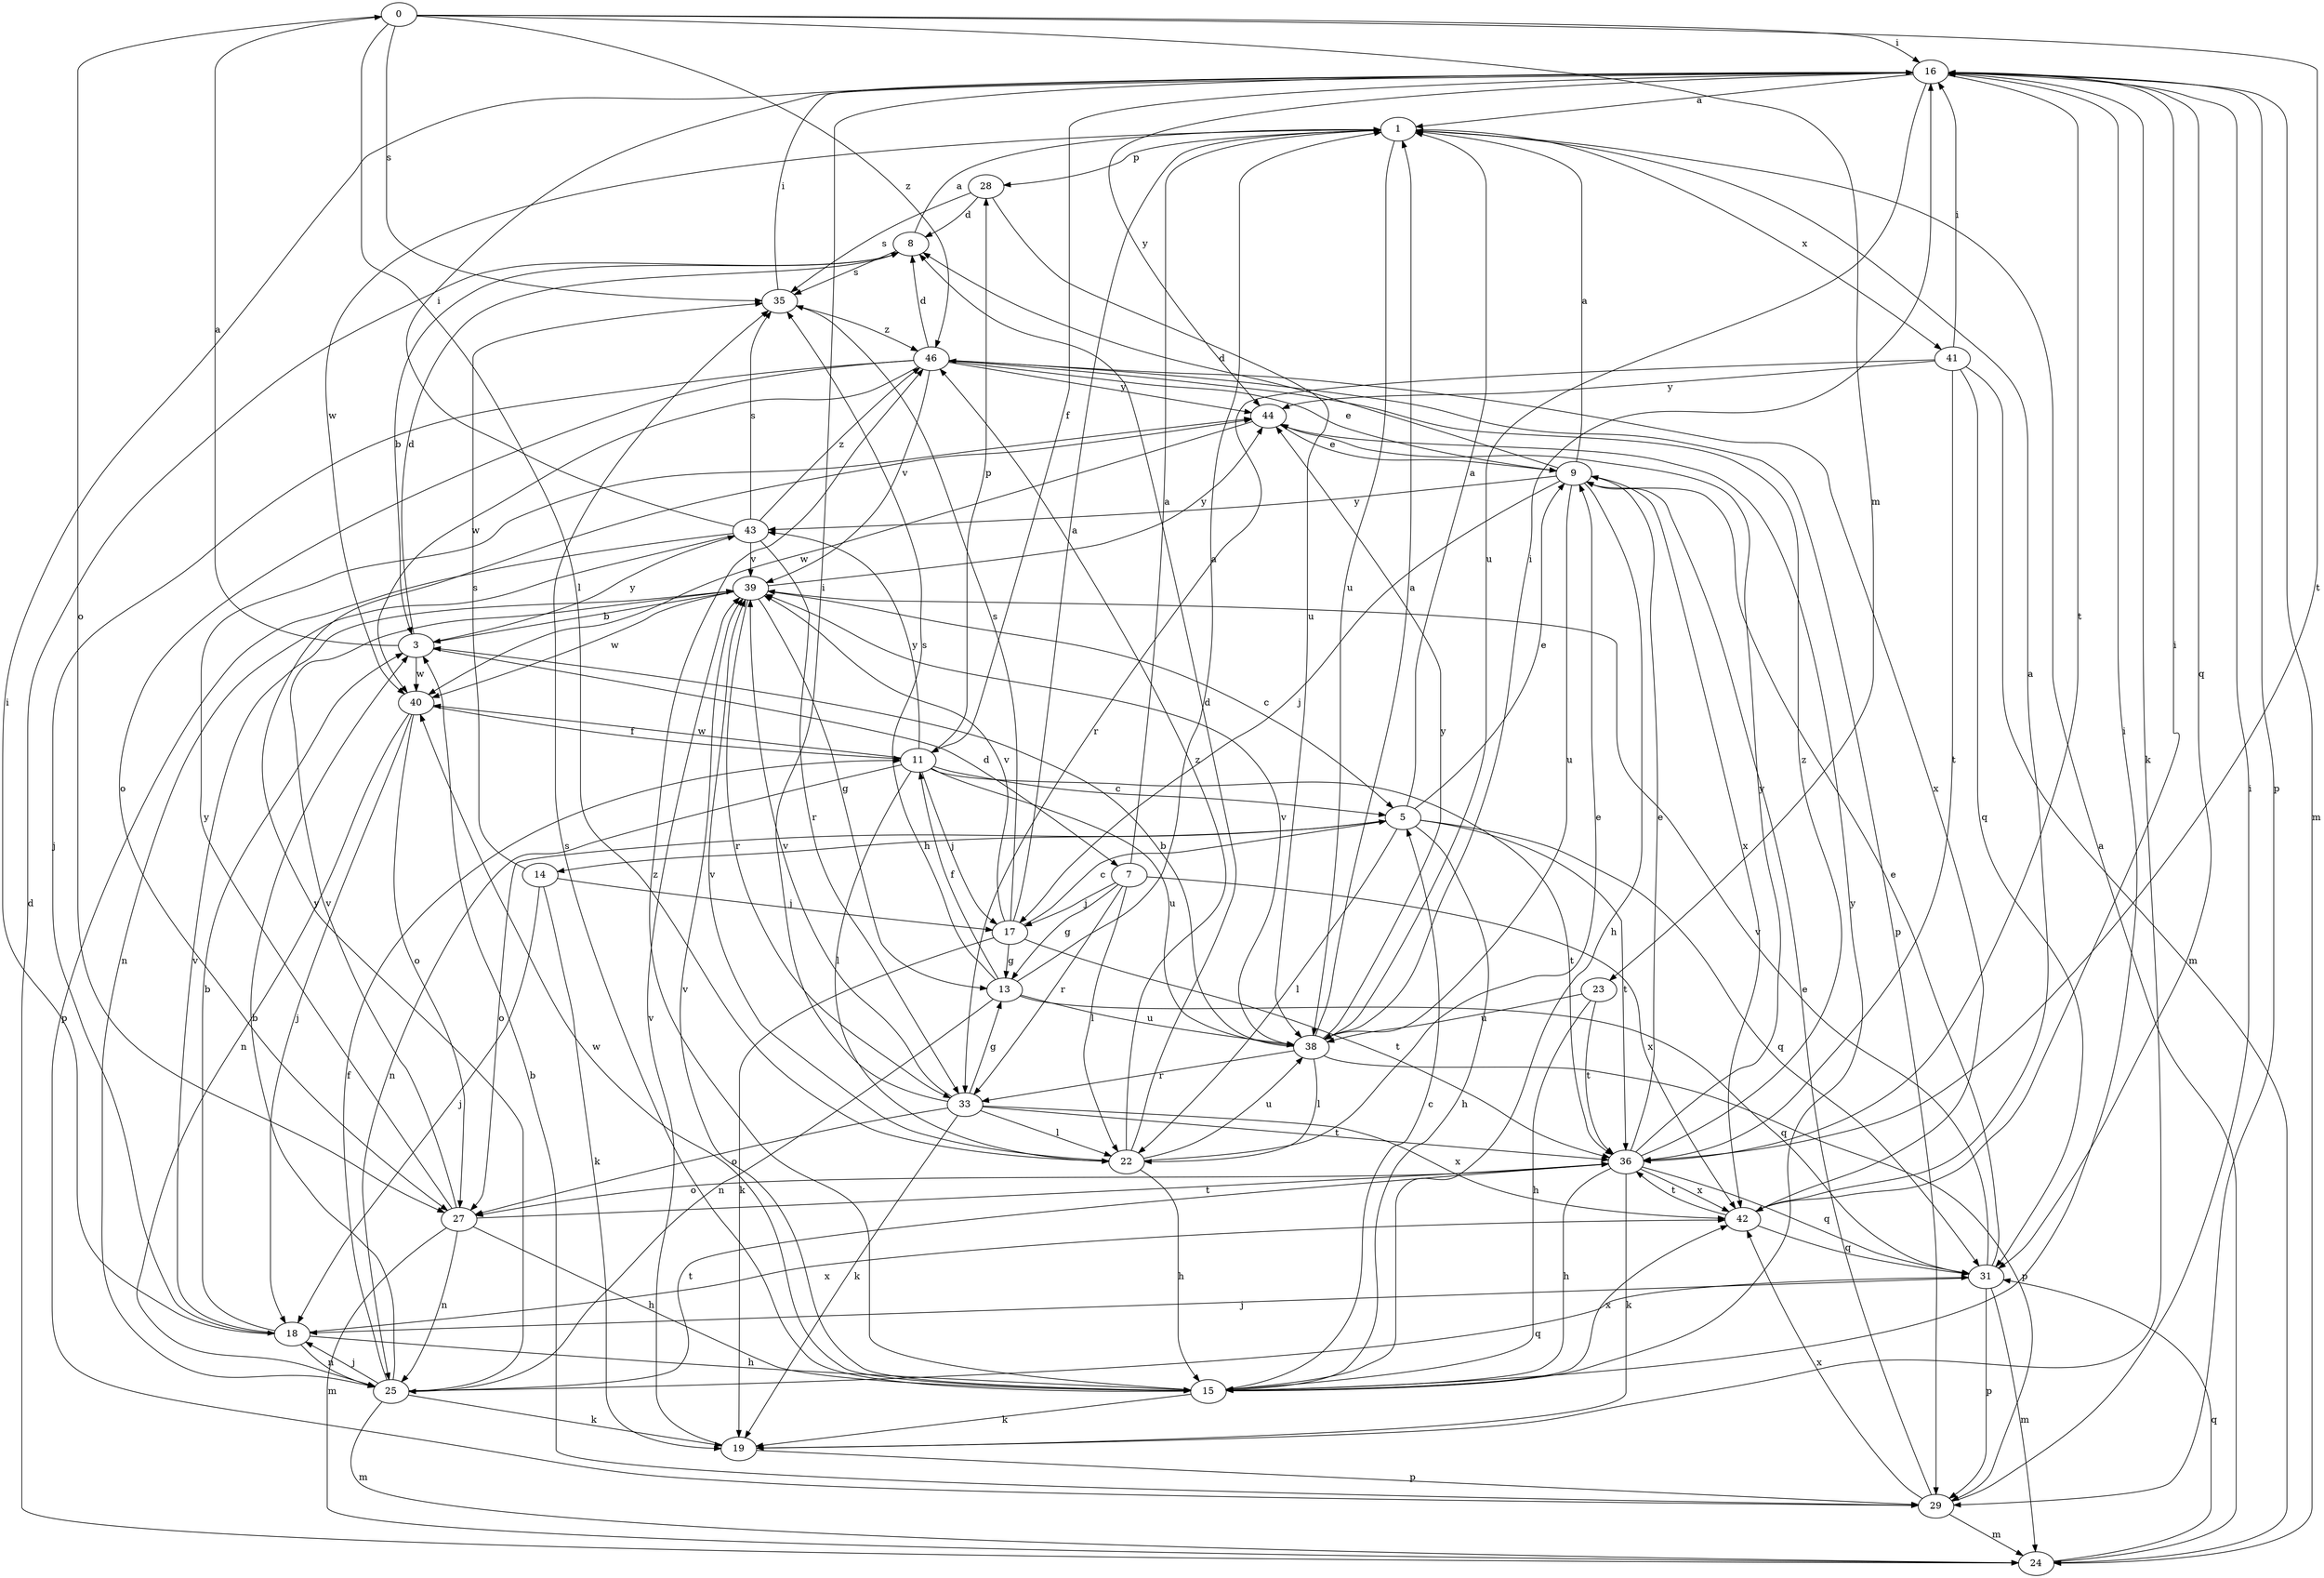 strict digraph  {
0;
1;
3;
5;
7;
8;
9;
11;
13;
14;
15;
16;
17;
18;
19;
22;
23;
24;
25;
27;
28;
29;
31;
33;
35;
36;
38;
39;
40;
41;
42;
43;
44;
46;
0 -> 16  [label=i];
0 -> 22  [label=l];
0 -> 23  [label=m];
0 -> 27  [label=o];
0 -> 35  [label=s];
0 -> 36  [label=t];
0 -> 46  [label=z];
1 -> 28  [label=p];
1 -> 38  [label=u];
1 -> 40  [label=w];
1 -> 41  [label=x];
3 -> 0  [label=a];
3 -> 7  [label=d];
3 -> 8  [label=d];
3 -> 40  [label=w];
3 -> 43  [label=y];
5 -> 1  [label=a];
5 -> 9  [label=e];
5 -> 14  [label=h];
5 -> 15  [label=h];
5 -> 22  [label=l];
5 -> 27  [label=o];
5 -> 31  [label=q];
5 -> 36  [label=t];
7 -> 1  [label=a];
7 -> 13  [label=g];
7 -> 17  [label=j];
7 -> 22  [label=l];
7 -> 33  [label=r];
7 -> 42  [label=x];
8 -> 1  [label=a];
8 -> 3  [label=b];
8 -> 35  [label=s];
9 -> 1  [label=a];
9 -> 8  [label=d];
9 -> 15  [label=h];
9 -> 17  [label=j];
9 -> 38  [label=u];
9 -> 42  [label=x];
9 -> 43  [label=y];
11 -> 5  [label=c];
11 -> 17  [label=j];
11 -> 22  [label=l];
11 -> 25  [label=n];
11 -> 28  [label=p];
11 -> 36  [label=t];
11 -> 38  [label=u];
11 -> 40  [label=w];
11 -> 43  [label=y];
13 -> 1  [label=a];
13 -> 11  [label=f];
13 -> 25  [label=n];
13 -> 31  [label=q];
13 -> 35  [label=s];
13 -> 38  [label=u];
14 -> 17  [label=j];
14 -> 18  [label=j];
14 -> 19  [label=k];
14 -> 35  [label=s];
15 -> 5  [label=c];
15 -> 16  [label=i];
15 -> 19  [label=k];
15 -> 35  [label=s];
15 -> 39  [label=v];
15 -> 40  [label=w];
15 -> 42  [label=x];
15 -> 44  [label=y];
15 -> 46  [label=z];
16 -> 1  [label=a];
16 -> 11  [label=f];
16 -> 19  [label=k];
16 -> 24  [label=m];
16 -> 29  [label=p];
16 -> 31  [label=q];
16 -> 36  [label=t];
16 -> 38  [label=u];
16 -> 44  [label=y];
17 -> 1  [label=a];
17 -> 5  [label=c];
17 -> 13  [label=g];
17 -> 19  [label=k];
17 -> 35  [label=s];
17 -> 36  [label=t];
17 -> 39  [label=v];
18 -> 3  [label=b];
18 -> 15  [label=h];
18 -> 16  [label=i];
18 -> 25  [label=n];
18 -> 39  [label=v];
18 -> 42  [label=x];
19 -> 29  [label=p];
19 -> 39  [label=v];
22 -> 8  [label=d];
22 -> 9  [label=e];
22 -> 15  [label=h];
22 -> 38  [label=u];
22 -> 39  [label=v];
22 -> 46  [label=z];
23 -> 15  [label=h];
23 -> 36  [label=t];
23 -> 38  [label=u];
24 -> 1  [label=a];
24 -> 8  [label=d];
24 -> 31  [label=q];
25 -> 3  [label=b];
25 -> 11  [label=f];
25 -> 18  [label=j];
25 -> 19  [label=k];
25 -> 24  [label=m];
25 -> 31  [label=q];
25 -> 36  [label=t];
25 -> 44  [label=y];
27 -> 15  [label=h];
27 -> 24  [label=m];
27 -> 25  [label=n];
27 -> 36  [label=t];
27 -> 39  [label=v];
27 -> 44  [label=y];
28 -> 8  [label=d];
28 -> 35  [label=s];
28 -> 38  [label=u];
29 -> 3  [label=b];
29 -> 9  [label=e];
29 -> 16  [label=i];
29 -> 24  [label=m];
29 -> 42  [label=x];
31 -> 9  [label=e];
31 -> 18  [label=j];
31 -> 24  [label=m];
31 -> 29  [label=p];
31 -> 39  [label=v];
33 -> 13  [label=g];
33 -> 16  [label=i];
33 -> 19  [label=k];
33 -> 22  [label=l];
33 -> 27  [label=o];
33 -> 36  [label=t];
33 -> 39  [label=v];
33 -> 42  [label=x];
35 -> 16  [label=i];
35 -> 46  [label=z];
36 -> 9  [label=e];
36 -> 15  [label=h];
36 -> 19  [label=k];
36 -> 27  [label=o];
36 -> 31  [label=q];
36 -> 42  [label=x];
36 -> 44  [label=y];
36 -> 46  [label=z];
38 -> 1  [label=a];
38 -> 3  [label=b];
38 -> 16  [label=i];
38 -> 22  [label=l];
38 -> 29  [label=p];
38 -> 33  [label=r];
38 -> 39  [label=v];
38 -> 44  [label=y];
39 -> 3  [label=b];
39 -> 5  [label=c];
39 -> 13  [label=g];
39 -> 33  [label=r];
39 -> 40  [label=w];
39 -> 44  [label=y];
40 -> 11  [label=f];
40 -> 18  [label=j];
40 -> 25  [label=n];
40 -> 27  [label=o];
41 -> 16  [label=i];
41 -> 24  [label=m];
41 -> 31  [label=q];
41 -> 33  [label=r];
41 -> 36  [label=t];
41 -> 44  [label=y];
42 -> 1  [label=a];
42 -> 16  [label=i];
42 -> 31  [label=q];
42 -> 36  [label=t];
43 -> 16  [label=i];
43 -> 25  [label=n];
43 -> 29  [label=p];
43 -> 33  [label=r];
43 -> 35  [label=s];
43 -> 39  [label=v];
43 -> 46  [label=z];
44 -> 9  [label=e];
44 -> 40  [label=w];
46 -> 8  [label=d];
46 -> 9  [label=e];
46 -> 18  [label=j];
46 -> 27  [label=o];
46 -> 29  [label=p];
46 -> 39  [label=v];
46 -> 40  [label=w];
46 -> 42  [label=x];
46 -> 44  [label=y];
}
